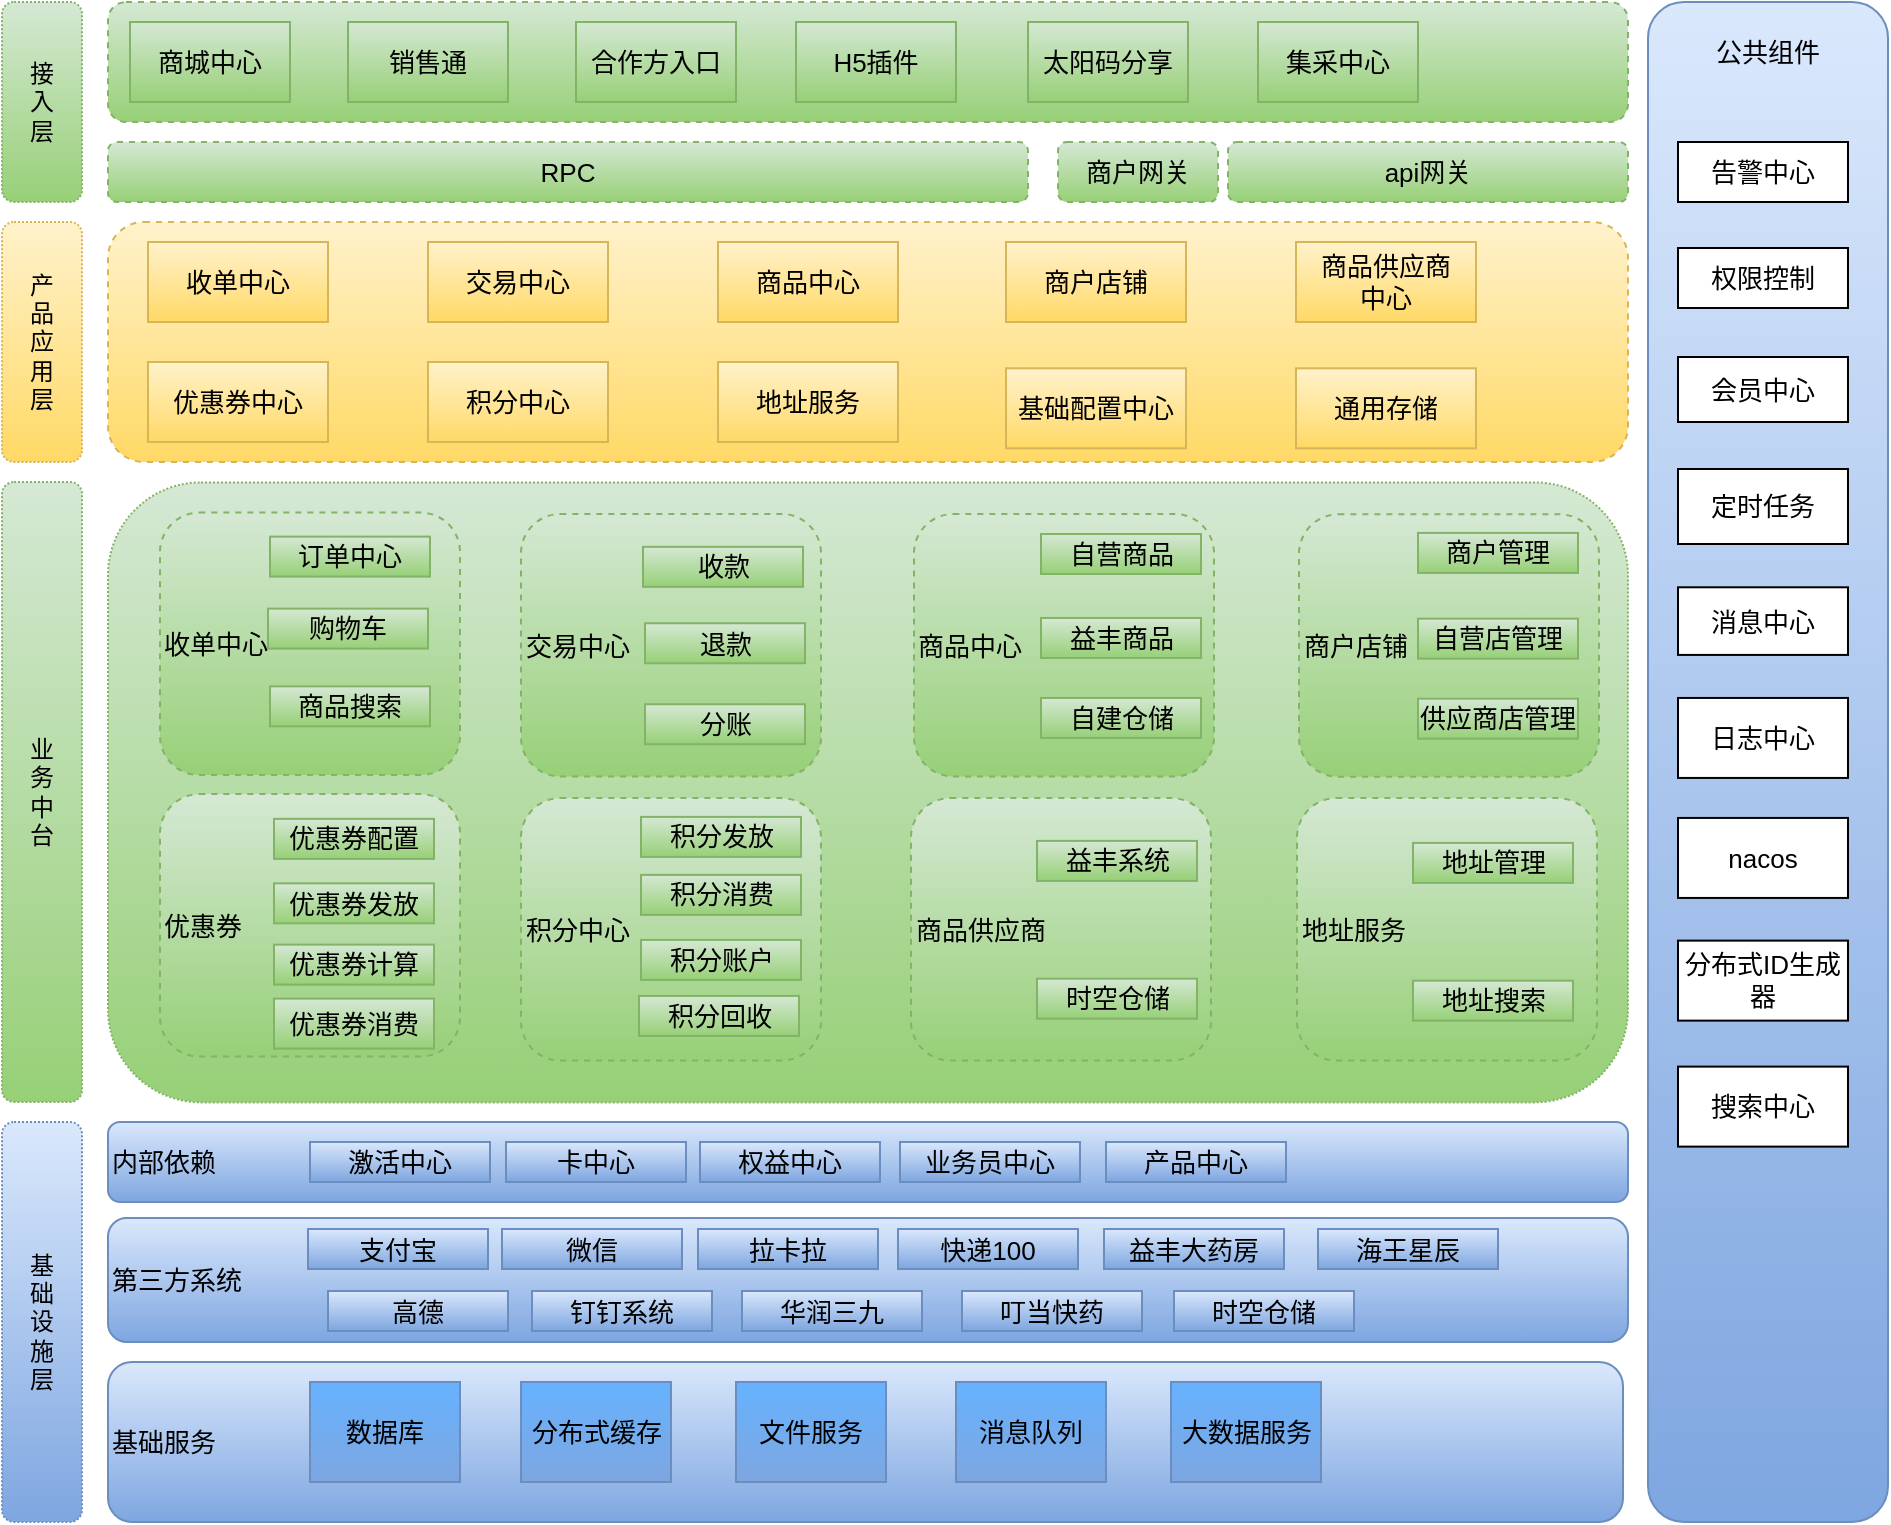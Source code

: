 <mxfile version="18.0.2" type="github">
  <diagram id="wFE0QG_FPsp0jaGvCLVb" name="Page-1">
    <mxGraphModel dx="860" dy="521" grid="1" gridSize="10" guides="1" tooltips="1" connect="1" arrows="1" fold="1" page="1" pageScale="1" pageWidth="850" pageHeight="1100" math="0" shadow="0">
      <root>
        <mxCell id="0" />
        <mxCell id="1" parent="0" />
        <mxCell id="NsM7H4fsBOIml_j-Qu_d-59" value="" style="rounded=1;whiteSpace=wrap;html=1;dashed=1;dashPattern=1 1;align=left;fillColor=#d5e8d4;strokeColor=#82b366;gradientColor=#97d077;" vertex="1" parent="1">
          <mxGeometry x="80" y="260.19" width="760" height="310" as="geometry" />
        </mxCell>
        <mxCell id="jzkBfL2sS72XlxoqL9Gl-1" value="" style="rounded=1;whiteSpace=wrap;html=1;align=left;dashed=1;fillColor=#d5e8d4;strokeColor=#82b366;gradientColor=#97d077;" parent="1" vertex="1">
          <mxGeometry x="80" y="20" width="760" height="60" as="geometry" />
        </mxCell>
        <mxCell id="jzkBfL2sS72XlxoqL9Gl-3" value="商城中心" style="rounded=0;whiteSpace=wrap;html=1;fontSize=13;fillColor=#d5e8d4;strokeColor=#82b366;aspect=fixed;gradientColor=#97d077;" parent="1" vertex="1">
          <mxGeometry x="91" y="30" width="80" height="40" as="geometry" />
        </mxCell>
        <mxCell id="jzkBfL2sS72XlxoqL9Gl-5" value="太阳码分享" style="rounded=0;whiteSpace=wrap;html=1;fontSize=13;fillColor=#d5e8d4;strokeColor=#82b366;aspect=fixed;gradientColor=#97d077;" parent="1" vertex="1">
          <mxGeometry x="540" y="30" width="80" height="40" as="geometry" />
        </mxCell>
        <mxCell id="jzkBfL2sS72XlxoqL9Gl-6" value="H5插件" style="rounded=0;whiteSpace=wrap;html=1;fontSize=13;fillColor=#d5e8d4;strokeColor=#82b366;aspect=fixed;gradientColor=#97d077;" parent="1" vertex="1">
          <mxGeometry x="424" y="30" width="80" height="40" as="geometry" />
        </mxCell>
        <mxCell id="jzkBfL2sS72XlxoqL9Gl-7" value="集采中心" style="rounded=0;whiteSpace=wrap;html=1;fontSize=13;fillColor=#d5e8d4;strokeColor=#82b366;aspect=fixed;gradientColor=#97d077;" parent="1" vertex="1">
          <mxGeometry x="655" y="30" width="80" height="40" as="geometry" />
        </mxCell>
        <mxCell id="jzkBfL2sS72XlxoqL9Gl-8" value="销售通" style="rounded=0;whiteSpace=wrap;html=1;fontSize=13;fillColor=#d5e8d4;strokeColor=#82b366;aspect=fixed;gradientColor=#97d077;" parent="1" vertex="1">
          <mxGeometry x="200" y="30" width="80" height="40" as="geometry" />
        </mxCell>
        <mxCell id="jzkBfL2sS72XlxoqL9Gl-9" value="合作方入口" style="rounded=0;whiteSpace=wrap;html=1;fontSize=13;fillColor=#d5e8d4;strokeColor=#82b366;aspect=fixed;gradientColor=#97d077;" parent="1" vertex="1">
          <mxGeometry x="314" y="30" width="80" height="40" as="geometry" />
        </mxCell>
        <mxCell id="jzkBfL2sS72XlxoqL9Gl-11" value="" style="rounded=1;whiteSpace=wrap;html=1;fontSize=13;align=left;fillColor=#fff2cc;strokeColor=#d6b656;dashed=1;gradientColor=#ffd966;" parent="1" vertex="1">
          <mxGeometry x="80" y="130" width="760" height="120" as="geometry" />
        </mxCell>
        <mxCell id="jzkBfL2sS72XlxoqL9Gl-16" value="api网关" style="rounded=1;whiteSpace=wrap;html=1;fontSize=13;fillColor=#d5e8d4;strokeColor=#82b366;dashed=1;gradientColor=#97d077;" parent="1" vertex="1">
          <mxGeometry x="640" y="90" width="200" height="30" as="geometry" />
        </mxCell>
        <mxCell id="jzkBfL2sS72XlxoqL9Gl-17" value="商户网关" style="rounded=1;whiteSpace=wrap;html=1;fontSize=13;fillColor=#d5e8d4;strokeColor=#82b366;dashed=1;gradientColor=#97d077;" parent="1" vertex="1">
          <mxGeometry x="555" y="90" width="80" height="30" as="geometry" />
        </mxCell>
        <mxCell id="jzkBfL2sS72XlxoqL9Gl-23" value="RPC" style="rounded=1;whiteSpace=wrap;html=1;fontSize=13;fillColor=#d5e8d4;strokeColor=#82b366;dashed=1;gradientColor=#97d077;" parent="1" vertex="1">
          <mxGeometry x="80" y="90" width="460" height="30" as="geometry" />
        </mxCell>
        <mxCell id="jzkBfL2sS72XlxoqL9Gl-24" value="收单中心" style="rounded=1;whiteSpace=wrap;html=1;fontSize=13;align=left;fillColor=#d5e8d4;strokeColor=#82b366;dashed=1;aspect=fixed;gradientColor=#97d077;" parent="1" vertex="1">
          <mxGeometry x="106" y="275.31" width="150" height="131.25" as="geometry" />
        </mxCell>
        <mxCell id="jzkBfL2sS72XlxoqL9Gl-26" value="交易中心" style="rounded=1;whiteSpace=wrap;html=1;fontSize=13;align=left;fillColor=#d5e8d4;strokeColor=#82b366;dashed=1;aspect=fixed;gradientColor=#97d077;" parent="1" vertex="1">
          <mxGeometry x="286.5" y="276" width="150" height="131.25" as="geometry" />
        </mxCell>
        <mxCell id="jzkBfL2sS72XlxoqL9Gl-27" value="商品中心" style="rounded=1;whiteSpace=wrap;html=1;fontSize=13;align=left;fillColor=#d5e8d4;strokeColor=#82b366;dashed=1;aspect=fixed;gradientColor=#97d077;" parent="1" vertex="1">
          <mxGeometry x="483" y="276" width="150" height="131.25" as="geometry" />
        </mxCell>
        <mxCell id="jzkBfL2sS72XlxoqL9Gl-29" value="订单中心" style="rounded=0;whiteSpace=wrap;html=1;fontSize=13;fillColor=#d5e8d4;strokeColor=#82b366;gradientColor=#97d077;" parent="1" vertex="1">
          <mxGeometry x="161" y="287.31" width="80" height="20" as="geometry" />
        </mxCell>
        <mxCell id="jzkBfL2sS72XlxoqL9Gl-30" value="收单中心" style="rounded=0;whiteSpace=wrap;html=1;fontSize=13;fillColor=#fff2cc;strokeColor=#d6b656;gradientColor=#ffd966;" parent="1" vertex="1">
          <mxGeometry x="100" y="140" width="90" height="40" as="geometry" />
        </mxCell>
        <mxCell id="jzkBfL2sS72XlxoqL9Gl-31" value="商户店铺" style="rounded=0;whiteSpace=wrap;html=1;fontSize=13;fillColor=#fff2cc;strokeColor=#d6b656;gradientColor=#ffd966;" parent="1" vertex="1">
          <mxGeometry x="529" y="140" width="90" height="40" as="geometry" />
        </mxCell>
        <mxCell id="jzkBfL2sS72XlxoqL9Gl-33" value="商品中心" style="rounded=0;whiteSpace=wrap;html=1;fontSize=13;fillColor=#fff2cc;strokeColor=#d6b656;gradientColor=#ffd966;" parent="1" vertex="1">
          <mxGeometry x="385" y="140" width="90" height="40" as="geometry" />
        </mxCell>
        <mxCell id="jzkBfL2sS72XlxoqL9Gl-35" value="购物车" style="rounded=0;whiteSpace=wrap;html=1;fontSize=13;fillColor=#d5e8d4;strokeColor=#82b366;gradientColor=#97d077;" parent="1" vertex="1">
          <mxGeometry x="160" y="323.31" width="80" height="20" as="geometry" />
        </mxCell>
        <mxCell id="jzkBfL2sS72XlxoqL9Gl-36" value="商品搜索" style="rounded=0;whiteSpace=wrap;html=1;fontSize=13;fillColor=#d5e8d4;strokeColor=#82b366;gradientColor=#97d077;" parent="1" vertex="1">
          <mxGeometry x="161" y="362.18" width="80" height="20" as="geometry" />
        </mxCell>
        <mxCell id="jzkBfL2sS72XlxoqL9Gl-43" value="收款" style="rounded=0;whiteSpace=wrap;html=1;fontSize=13;fillColor=#d5e8d4;strokeColor=#82b366;gradientColor=#97d077;" parent="1" vertex="1">
          <mxGeometry x="347.5" y="292.41" width="80" height="20" as="geometry" />
        </mxCell>
        <mxCell id="jzkBfL2sS72XlxoqL9Gl-44" value="退款" style="rounded=0;whiteSpace=wrap;html=1;fontSize=13;fillColor=#d5e8d4;strokeColor=#82b366;gradientColor=#97d077;" parent="1" vertex="1">
          <mxGeometry x="348.5" y="330.63" width="80" height="20" as="geometry" />
        </mxCell>
        <mxCell id="jzkBfL2sS72XlxoqL9Gl-45" value="分账" style="rounded=0;whiteSpace=wrap;html=1;fontSize=13;fillColor=#d5e8d4;strokeColor=#82b366;gradientColor=#97d077;" parent="1" vertex="1">
          <mxGeometry x="348.5" y="371.13" width="80" height="20" as="geometry" />
        </mxCell>
        <mxCell id="jzkBfL2sS72XlxoqL9Gl-46" value="自营商品" style="rounded=0;whiteSpace=wrap;html=1;fontSize=13;fillColor=#d5e8d4;strokeColor=#82b366;gradientColor=#97d077;" parent="1" vertex="1">
          <mxGeometry x="546.5" y="286" width="80" height="20" as="geometry" />
        </mxCell>
        <mxCell id="jzkBfL2sS72XlxoqL9Gl-47" value="益丰商品" style="rounded=0;whiteSpace=wrap;html=1;fontSize=13;fillColor=#d5e8d4;strokeColor=#82b366;gradientColor=#97d077;" parent="1" vertex="1">
          <mxGeometry x="546.5" y="327.97" width="80" height="20" as="geometry" />
        </mxCell>
        <mxCell id="jzkBfL2sS72XlxoqL9Gl-48" value="自建仓储" style="rounded=0;whiteSpace=wrap;html=1;fontSize=13;fillColor=#d5e8d4;strokeColor=#82b366;gradientColor=#97d077;" parent="1" vertex="1">
          <mxGeometry x="546.5" y="367.97" width="80" height="20" as="geometry" />
        </mxCell>
        <mxCell id="jzkBfL2sS72XlxoqL9Gl-56" value="内部依赖" style="rounded=1;whiteSpace=wrap;html=1;fontSize=13;align=left;fillColor=#dae8fc;strokeColor=#6c8ebf;gradientColor=#7ea6e0;" parent="1" vertex="1">
          <mxGeometry x="80" y="580" width="760" height="40" as="geometry" />
        </mxCell>
        <mxCell id="jzkBfL2sS72XlxoqL9Gl-58" value="激活中心" style="rounded=0;whiteSpace=wrap;html=1;fontSize=13;fillColor=#dae8fc;strokeColor=#6c8ebf;gradientColor=#7ea6e0;" parent="1" vertex="1">
          <mxGeometry x="181" y="590" width="90" height="20" as="geometry" />
        </mxCell>
        <mxCell id="jzkBfL2sS72XlxoqL9Gl-68" value="" style="rounded=1;whiteSpace=wrap;html=1;fontSize=13;fillColor=#dae8fc;strokeColor=#6c8ebf;gradientColor=#7ea6e0;" parent="1" vertex="1">
          <mxGeometry x="850" y="20" width="120" height="760" as="geometry" />
        </mxCell>
        <mxCell id="jzkBfL2sS72XlxoqL9Gl-69" value="公共组件" style="text;html=1;strokeColor=none;fillColor=none;align=center;verticalAlign=middle;whiteSpace=wrap;rounded=0;fontSize=13;" parent="1" vertex="1">
          <mxGeometry x="880" y="30" width="60" height="30" as="geometry" />
        </mxCell>
        <mxCell id="jzkBfL2sS72XlxoqL9Gl-70" value="告警中心" style="rounded=0;whiteSpace=wrap;html=1;fontSize=13;" parent="1" vertex="1">
          <mxGeometry x="865" y="90" width="85" height="30" as="geometry" />
        </mxCell>
        <mxCell id="jzkBfL2sS72XlxoqL9Gl-71" value="权限控制" style="rounded=0;whiteSpace=wrap;html=1;fontSize=13;" parent="1" vertex="1">
          <mxGeometry x="865" y="143" width="85" height="30" as="geometry" />
        </mxCell>
        <mxCell id="jzkBfL2sS72XlxoqL9Gl-72" value="会员中心" style="rounded=0;whiteSpace=wrap;html=1;fontSize=13;" parent="1" vertex="1">
          <mxGeometry x="865" y="197.5" width="85" height="32.5" as="geometry" />
        </mxCell>
        <mxCell id="jzkBfL2sS72XlxoqL9Gl-73" value="定时任务" style="rounded=0;whiteSpace=wrap;html=1;fontSize=13;" parent="1" vertex="1">
          <mxGeometry x="865" y="253.5" width="85" height="37.5" as="geometry" />
        </mxCell>
        <mxCell id="jzkBfL2sS72XlxoqL9Gl-74" value="消息中心" style="rounded=0;whiteSpace=wrap;html=1;fontSize=13;" parent="1" vertex="1">
          <mxGeometry x="865" y="312.65" width="85" height="33.81" as="geometry" />
        </mxCell>
        <mxCell id="jzkBfL2sS72XlxoqL9Gl-75" value="日志中心" style="rounded=0;whiteSpace=wrap;html=1;fontSize=13;" parent="1" vertex="1">
          <mxGeometry x="865" y="367.97" width="85" height="40" as="geometry" />
        </mxCell>
        <mxCell id="jzkBfL2sS72XlxoqL9Gl-76" value="nacos" style="rounded=0;whiteSpace=wrap;html=1;fontSize=13;" parent="1" vertex="1">
          <mxGeometry x="865" y="427.97" width="85" height="40" as="geometry" />
        </mxCell>
        <mxCell id="NsM7H4fsBOIml_j-Qu_d-3" value="交易中心" style="rounded=0;whiteSpace=wrap;html=1;fontSize=13;fillColor=#fff2cc;strokeColor=#d6b656;gradientColor=#ffd966;" vertex="1" parent="1">
          <mxGeometry x="240" y="140" width="90" height="40" as="geometry" />
        </mxCell>
        <mxCell id="NsM7H4fsBOIml_j-Qu_d-5" value="优惠券中心" style="rounded=0;whiteSpace=wrap;html=1;fontSize=13;fillColor=#fff2cc;strokeColor=#d6b656;gradientColor=#ffd966;" vertex="1" parent="1">
          <mxGeometry x="100" y="200" width="90" height="40" as="geometry" />
        </mxCell>
        <mxCell id="NsM7H4fsBOIml_j-Qu_d-6" value="积分中心" style="rounded=0;whiteSpace=wrap;html=1;fontSize=13;fillColor=#fff2cc;strokeColor=#d6b656;gradientColor=#ffd966;" vertex="1" parent="1">
          <mxGeometry x="240" y="200" width="90" height="40" as="geometry" />
        </mxCell>
        <mxCell id="NsM7H4fsBOIml_j-Qu_d-9" value="商品供应商&lt;br&gt;中心" style="rounded=0;whiteSpace=wrap;html=1;fontSize=13;fillColor=#fff2cc;strokeColor=#d6b656;gradientColor=#ffd966;" vertex="1" parent="1">
          <mxGeometry x="674" y="140" width="90" height="40" as="geometry" />
        </mxCell>
        <mxCell id="NsM7H4fsBOIml_j-Qu_d-10" value="地址服务" style="rounded=0;whiteSpace=wrap;html=1;fontSize=13;fillColor=#fff2cc;strokeColor=#d6b656;gradientColor=#ffd966;" vertex="1" parent="1">
          <mxGeometry x="385" y="200" width="90" height="40" as="geometry" />
        </mxCell>
        <mxCell id="NsM7H4fsBOIml_j-Qu_d-18" value="商户店铺" style="rounded=1;whiteSpace=wrap;html=1;fontSize=13;align=left;fillColor=#d5e8d4;strokeColor=#82b366;dashed=1;aspect=fixed;gradientColor=#97d077;" vertex="1" parent="1">
          <mxGeometry x="675.5" y="276.18" width="150" height="131.25" as="geometry" />
        </mxCell>
        <mxCell id="NsM7H4fsBOIml_j-Qu_d-19" value="优惠券" style="rounded=1;whiteSpace=wrap;html=1;fontSize=13;align=left;fillColor=#d5e8d4;strokeColor=#82b366;dashed=1;aspect=fixed;gradientColor=#97d077;" vertex="1" parent="1">
          <mxGeometry x="106" y="416.06" width="150" height="131.25" as="geometry" />
        </mxCell>
        <mxCell id="NsM7H4fsBOIml_j-Qu_d-20" value="积分中心" style="rounded=1;whiteSpace=wrap;html=1;fontSize=13;align=left;fillColor=#d5e8d4;strokeColor=#82b366;dashed=1;aspect=fixed;gradientColor=#97d077;" vertex="1" parent="1">
          <mxGeometry x="286.5" y="418.06" width="150" height="131.25" as="geometry" />
        </mxCell>
        <mxCell id="NsM7H4fsBOIml_j-Qu_d-21" value="商户管理" style="rounded=0;whiteSpace=wrap;html=1;fontSize=13;fillColor=#d5e8d4;strokeColor=#82b366;gradientColor=#97d077;" vertex="1" parent="1">
          <mxGeometry x="735" y="285.46" width="80" height="20" as="geometry" />
        </mxCell>
        <mxCell id="NsM7H4fsBOIml_j-Qu_d-22" value="自营店管理" style="rounded=0;whiteSpace=wrap;html=1;fontSize=13;fillColor=#d5e8d4;strokeColor=#82b366;gradientColor=#97d077;" vertex="1" parent="1">
          <mxGeometry x="735" y="328.33" width="80" height="20" as="geometry" />
        </mxCell>
        <mxCell id="NsM7H4fsBOIml_j-Qu_d-25" value="优惠券配置" style="rounded=0;whiteSpace=wrap;html=1;fontSize=13;fillColor=#d5e8d4;strokeColor=#82b366;gradientColor=#97d077;" vertex="1" parent="1">
          <mxGeometry x="163" y="428.43" width="80" height="20" as="geometry" />
        </mxCell>
        <mxCell id="NsM7H4fsBOIml_j-Qu_d-26" value="优惠券发放" style="rounded=0;whiteSpace=wrap;html=1;fontSize=13;fillColor=#d5e8d4;strokeColor=#82b366;gradientColor=#97d077;" vertex="1" parent="1">
          <mxGeometry x="163" y="460.67" width="80" height="20" as="geometry" />
        </mxCell>
        <mxCell id="NsM7H4fsBOIml_j-Qu_d-27" value="优惠券消费" style="rounded=0;whiteSpace=wrap;html=1;fontSize=13;fillColor=#d5e8d4;strokeColor=#82b366;gradientColor=#97d077;" vertex="1" parent="1">
          <mxGeometry x="163" y="518.31" width="80" height="25" as="geometry" />
        </mxCell>
        <mxCell id="NsM7H4fsBOIml_j-Qu_d-29" value="积分消费" style="rounded=0;whiteSpace=wrap;html=1;fontSize=13;fillColor=#d5e8d4;strokeColor=#82b366;gradientColor=#97d077;" vertex="1" parent="1">
          <mxGeometry x="346.5" y="456.45" width="80" height="20" as="geometry" />
        </mxCell>
        <mxCell id="NsM7H4fsBOIml_j-Qu_d-30" value="积分账户" style="rounded=0;whiteSpace=wrap;html=1;fontSize=13;fillColor=#d5e8d4;strokeColor=#82b366;gradientColor=#97d077;" vertex="1" parent="1">
          <mxGeometry x="346.5" y="488.96" width="80" height="20" as="geometry" />
        </mxCell>
        <mxCell id="NsM7H4fsBOIml_j-Qu_d-38" value="优惠券计算" style="rounded=0;whiteSpace=wrap;html=1;fontSize=13;fillColor=#d5e8d4;strokeColor=#82b366;gradientColor=#97d077;" vertex="1" parent="1">
          <mxGeometry x="163" y="491.31" width="80" height="20" as="geometry" />
        </mxCell>
        <mxCell id="NsM7H4fsBOIml_j-Qu_d-39" value="积分回收" style="rounded=0;whiteSpace=wrap;html=1;fontSize=13;fillColor=#d5e8d4;strokeColor=#82b366;gradientColor=#97d077;" vertex="1" parent="1">
          <mxGeometry x="345.5" y="516.96" width="80" height="20" as="geometry" />
        </mxCell>
        <mxCell id="NsM7H4fsBOIml_j-Qu_d-42" value="供应商店管理" style="rounded=0;whiteSpace=wrap;html=1;fontSize=13;fillColor=#d5e8d4;strokeColor=#82b366;gradientColor=#97d077;" vertex="1" parent="1">
          <mxGeometry x="735" y="368.33" width="80" height="20" as="geometry" />
        </mxCell>
        <mxCell id="NsM7H4fsBOIml_j-Qu_d-44" value="商品供应商" style="rounded=1;whiteSpace=wrap;html=1;fontSize=13;align=left;fillColor=#d5e8d4;strokeColor=#82b366;dashed=1;aspect=fixed;gradientColor=#97d077;" vertex="1" parent="1">
          <mxGeometry x="481.5" y="418.06" width="150" height="131.25" as="geometry" />
        </mxCell>
        <mxCell id="NsM7H4fsBOIml_j-Qu_d-45" value="益丰系统" style="rounded=0;whiteSpace=wrap;html=1;fontSize=13;fillColor=#d5e8d4;strokeColor=#82b366;gradientColor=#97d077;" vertex="1" parent="1">
          <mxGeometry x="544.5" y="439.45" width="80" height="20" as="geometry" />
        </mxCell>
        <mxCell id="NsM7H4fsBOIml_j-Qu_d-46" value="时空仓储" style="rounded=0;whiteSpace=wrap;html=1;fontSize=13;fillColor=#d5e8d4;strokeColor=#82b366;gradientColor=#97d077;" vertex="1" parent="1">
          <mxGeometry x="544.5" y="508.33" width="80" height="20" as="geometry" />
        </mxCell>
        <mxCell id="NsM7H4fsBOIml_j-Qu_d-52" value="基础配置中心" style="rounded=0;whiteSpace=wrap;html=1;fontSize=13;fillColor=#fff2cc;strokeColor=#d6b656;gradientColor=#ffd966;" vertex="1" parent="1">
          <mxGeometry x="529" y="203.17" width="90" height="40" as="geometry" />
        </mxCell>
        <mxCell id="NsM7H4fsBOIml_j-Qu_d-53" value="通用存储" style="rounded=0;whiteSpace=wrap;html=1;fontSize=13;fillColor=#fff2cc;strokeColor=#d6b656;gradientColor=#ffd966;" vertex="1" parent="1">
          <mxGeometry x="674" y="203.17" width="90" height="40" as="geometry" />
        </mxCell>
        <mxCell id="NsM7H4fsBOIml_j-Qu_d-56" value="地址服务" style="rounded=1;whiteSpace=wrap;html=1;fontSize=13;align=left;fillColor=#d5e8d4;strokeColor=#82b366;dashed=1;aspect=fixed;gradientColor=#97d077;" vertex="1" parent="1">
          <mxGeometry x="674.5" y="418.06" width="150" height="131.25" as="geometry" />
        </mxCell>
        <mxCell id="NsM7H4fsBOIml_j-Qu_d-57" value="地址管理" style="rounded=0;whiteSpace=wrap;html=1;fontSize=13;fillColor=#d5e8d4;strokeColor=#82b366;gradientColor=#97d077;" vertex="1" parent="1">
          <mxGeometry x="732.5" y="440.45" width="80" height="20" as="geometry" />
        </mxCell>
        <mxCell id="NsM7H4fsBOIml_j-Qu_d-58" value="地址搜索" style="rounded=0;whiteSpace=wrap;html=1;fontSize=13;fillColor=#d5e8d4;strokeColor=#82b366;gradientColor=#97d077;" vertex="1" parent="1">
          <mxGeometry x="732.5" y="509.33" width="80" height="20" as="geometry" />
        </mxCell>
        <mxCell id="NsM7H4fsBOIml_j-Qu_d-60" value="卡中心" style="rounded=0;whiteSpace=wrap;html=1;fontSize=13;fillColor=#dae8fc;strokeColor=#6c8ebf;gradientColor=#7ea6e0;" vertex="1" parent="1">
          <mxGeometry x="279" y="590" width="90" height="20" as="geometry" />
        </mxCell>
        <mxCell id="NsM7H4fsBOIml_j-Qu_d-61" value="权益中心" style="rounded=0;whiteSpace=wrap;html=1;fontSize=13;fillColor=#dae8fc;strokeColor=#6c8ebf;gradientColor=#7ea6e0;" vertex="1" parent="1">
          <mxGeometry x="376" y="590" width="90" height="20" as="geometry" />
        </mxCell>
        <mxCell id="NsM7H4fsBOIml_j-Qu_d-63" value="业务员中心" style="rounded=0;whiteSpace=wrap;html=1;fontSize=13;fillColor=#dae8fc;strokeColor=#6c8ebf;gradientColor=#7ea6e0;" vertex="1" parent="1">
          <mxGeometry x="476" y="590" width="90" height="20" as="geometry" />
        </mxCell>
        <mxCell id="NsM7H4fsBOIml_j-Qu_d-64" value="产品中心" style="rounded=0;whiteSpace=wrap;html=1;fontSize=13;fillColor=#dae8fc;strokeColor=#6c8ebf;gradientColor=#7ea6e0;" vertex="1" parent="1">
          <mxGeometry x="579" y="590" width="90" height="20" as="geometry" />
        </mxCell>
        <mxCell id="NsM7H4fsBOIml_j-Qu_d-65" value="第三方系统" style="rounded=1;whiteSpace=wrap;html=1;fontSize=13;align=left;fillColor=#dae8fc;strokeColor=#6c8ebf;gradientColor=#7ea6e0;" vertex="1" parent="1">
          <mxGeometry x="80" y="628" width="760" height="62" as="geometry" />
        </mxCell>
        <mxCell id="NsM7H4fsBOIml_j-Qu_d-66" value="支付宝" style="rounded=0;whiteSpace=wrap;html=1;fontSize=13;fillColor=#dae8fc;strokeColor=#6c8ebf;gradientColor=#7ea6e0;" vertex="1" parent="1">
          <mxGeometry x="180" y="633.5" width="90" height="20" as="geometry" />
        </mxCell>
        <mxCell id="NsM7H4fsBOIml_j-Qu_d-67" value="微信" style="rounded=0;whiteSpace=wrap;html=1;fontSize=13;fillColor=#dae8fc;strokeColor=#6c8ebf;gradientColor=#7ea6e0;" vertex="1" parent="1">
          <mxGeometry x="277" y="633.5" width="90" height="20" as="geometry" />
        </mxCell>
        <mxCell id="NsM7H4fsBOIml_j-Qu_d-68" value="拉卡拉" style="rounded=0;whiteSpace=wrap;html=1;fontSize=13;fillColor=#dae8fc;strokeColor=#6c8ebf;gradientColor=#7ea6e0;" vertex="1" parent="1">
          <mxGeometry x="375" y="633.5" width="90" height="20" as="geometry" />
        </mxCell>
        <mxCell id="NsM7H4fsBOIml_j-Qu_d-69" value="快递100" style="rounded=0;whiteSpace=wrap;html=1;fontSize=13;fillColor=#dae8fc;strokeColor=#6c8ebf;gradientColor=#7ea6e0;" vertex="1" parent="1">
          <mxGeometry x="475" y="633.5" width="90" height="20" as="geometry" />
        </mxCell>
        <mxCell id="NsM7H4fsBOIml_j-Qu_d-70" value="益丰大药房" style="rounded=0;whiteSpace=wrap;html=1;fontSize=13;fillColor=#dae8fc;strokeColor=#6c8ebf;gradientColor=#7ea6e0;" vertex="1" parent="1">
          <mxGeometry x="578" y="633.5" width="90" height="20" as="geometry" />
        </mxCell>
        <mxCell id="NsM7H4fsBOIml_j-Qu_d-71" value="海王星辰" style="rounded=0;whiteSpace=wrap;html=1;fontSize=13;fillColor=#dae8fc;strokeColor=#6c8ebf;gradientColor=#7ea6e0;" vertex="1" parent="1">
          <mxGeometry x="685" y="633.5" width="90" height="20" as="geometry" />
        </mxCell>
        <mxCell id="NsM7H4fsBOIml_j-Qu_d-72" value="叮当快药" style="rounded=0;whiteSpace=wrap;html=1;fontSize=13;fillColor=#dae8fc;strokeColor=#6c8ebf;gradientColor=#7ea6e0;" vertex="1" parent="1">
          <mxGeometry x="507" y="664.5" width="90" height="20" as="geometry" />
        </mxCell>
        <mxCell id="NsM7H4fsBOIml_j-Qu_d-73" value="高德" style="rounded=0;whiteSpace=wrap;html=1;fontSize=13;fillColor=#dae8fc;strokeColor=#6c8ebf;gradientColor=#7ea6e0;" vertex="1" parent="1">
          <mxGeometry x="190" y="664.5" width="90" height="20" as="geometry" />
        </mxCell>
        <mxCell id="NsM7H4fsBOIml_j-Qu_d-74" value="时空仓储" style="rounded=0;whiteSpace=wrap;html=1;fontSize=13;fillColor=#dae8fc;strokeColor=#6c8ebf;gradientColor=#7ea6e0;" vertex="1" parent="1">
          <mxGeometry x="613" y="664.5" width="90" height="20" as="geometry" />
        </mxCell>
        <mxCell id="NsM7H4fsBOIml_j-Qu_d-75" value="华润三九" style="rounded=0;whiteSpace=wrap;html=1;fontSize=13;fillColor=#dae8fc;strokeColor=#6c8ebf;gradientColor=#7ea6e0;" vertex="1" parent="1">
          <mxGeometry x="397" y="664.5" width="90" height="20" as="geometry" />
        </mxCell>
        <mxCell id="NsM7H4fsBOIml_j-Qu_d-85" value="基础服务" style="rounded=1;whiteSpace=wrap;html=1;fontSize=13;align=left;fillColor=#dae8fc;strokeColor=#6c8ebf;gradientColor=#7ea6e0;" vertex="1" parent="1">
          <mxGeometry x="80" y="700" width="757.5" height="80" as="geometry" />
        </mxCell>
        <mxCell id="NsM7H4fsBOIml_j-Qu_d-87" value="数据库" style="rounded=0;whiteSpace=wrap;html=1;fontSize=13;fillColor=#66B2FF;gradientColor=#7ea6e0;strokeColor=#6c8ebf;" vertex="1" parent="1">
          <mxGeometry x="181" y="710" width="75" height="50" as="geometry" />
        </mxCell>
        <mxCell id="NsM7H4fsBOIml_j-Qu_d-88" value="分布式缓存" style="rounded=0;whiteSpace=wrap;html=1;fontSize=13;fillColor=#66B2FF;gradientColor=#7ea6e0;strokeColor=#6c8ebf;" vertex="1" parent="1">
          <mxGeometry x="286.5" y="710" width="75" height="50" as="geometry" />
        </mxCell>
        <mxCell id="NsM7H4fsBOIml_j-Qu_d-89" value="文件服务" style="rounded=0;whiteSpace=wrap;html=1;fontSize=13;fillColor=#66B2FF;gradientColor=#7ea6e0;strokeColor=#6c8ebf;" vertex="1" parent="1">
          <mxGeometry x="394" y="710" width="75" height="50" as="geometry" />
        </mxCell>
        <mxCell id="NsM7H4fsBOIml_j-Qu_d-90" value="消息队列" style="rounded=0;whiteSpace=wrap;html=1;fontSize=13;fillColor=#66B2FF;gradientColor=#7ea6e0;strokeColor=#6c8ebf;" vertex="1" parent="1">
          <mxGeometry x="504" y="710" width="75" height="50" as="geometry" />
        </mxCell>
        <mxCell id="NsM7H4fsBOIml_j-Qu_d-91" value="分布式ID生成器" style="rounded=0;whiteSpace=wrap;html=1;fontSize=13;" vertex="1" parent="1">
          <mxGeometry x="865" y="489.31" width="85" height="40" as="geometry" />
        </mxCell>
        <mxCell id="NsM7H4fsBOIml_j-Qu_d-92" value="大数据服务" style="rounded=0;whiteSpace=wrap;html=1;fontSize=13;fillColor=#66B2FF;gradientColor=#7ea6e0;strokeColor=#6c8ebf;" vertex="1" parent="1">
          <mxGeometry x="611.5" y="710" width="75" height="50" as="geometry" />
        </mxCell>
        <mxCell id="NsM7H4fsBOIml_j-Qu_d-93" value="搜索中心" style="rounded=0;whiteSpace=wrap;html=1;fontSize=13;" vertex="1" parent="1">
          <mxGeometry x="865" y="552.31" width="85" height="40" as="geometry" />
        </mxCell>
        <mxCell id="NsM7H4fsBOIml_j-Qu_d-101" value="钉钉系统" style="rounded=0;whiteSpace=wrap;html=1;fontSize=13;fillColor=#dae8fc;strokeColor=#6c8ebf;gradientColor=#7ea6e0;" vertex="1" parent="1">
          <mxGeometry x="292" y="664.5" width="90" height="20" as="geometry" />
        </mxCell>
        <mxCell id="NsM7H4fsBOIml_j-Qu_d-102" value="积分发放" style="rounded=0;whiteSpace=wrap;html=1;fontSize=13;fillColor=#d5e8d4;strokeColor=#82b366;gradientColor=#97d077;" vertex="1" parent="1">
          <mxGeometry x="346.5" y="427.45" width="80" height="20" as="geometry" />
        </mxCell>
        <mxCell id="NsM7H4fsBOIml_j-Qu_d-103" value="接&lt;br&gt;入&lt;br&gt;层" style="rounded=1;whiteSpace=wrap;html=1;dashed=1;dashPattern=1 1;fillColor=#d5e8d4;strokeColor=#82b366;gradientColor=#97d077;" vertex="1" parent="1">
          <mxGeometry x="27" y="20" width="40" height="100" as="geometry" />
        </mxCell>
        <mxCell id="NsM7H4fsBOIml_j-Qu_d-104" value="产&lt;br&gt;品&lt;br&gt;应&lt;br&gt;用&lt;br&gt;层" style="rounded=1;whiteSpace=wrap;html=1;dashed=1;dashPattern=1 1;fillColor=#fff2cc;strokeColor=#d6b656;gradientColor=#ffd966;" vertex="1" parent="1">
          <mxGeometry x="27" y="130" width="40" height="120" as="geometry" />
        </mxCell>
        <mxCell id="NsM7H4fsBOIml_j-Qu_d-105" value="业&lt;br&gt;务&lt;br&gt;中&lt;br&gt;台" style="rounded=1;whiteSpace=wrap;html=1;dashed=1;dashPattern=1 1;fillColor=#d5e8d4;strokeColor=#82b366;gradientColor=#97d077;" vertex="1" parent="1">
          <mxGeometry x="27" y="260" width="40" height="310" as="geometry" />
        </mxCell>
        <mxCell id="NsM7H4fsBOIml_j-Qu_d-106" value="基&lt;br&gt;础&lt;br&gt;设&lt;br&gt;施&lt;br&gt;层" style="rounded=1;whiteSpace=wrap;html=1;dashed=1;dashPattern=1 1;fillColor=#dae8fc;strokeColor=#6c8ebf;gradientColor=#7ea6e0;" vertex="1" parent="1">
          <mxGeometry x="27" y="580" width="40" height="200" as="geometry" />
        </mxCell>
      </root>
    </mxGraphModel>
  </diagram>
</mxfile>
